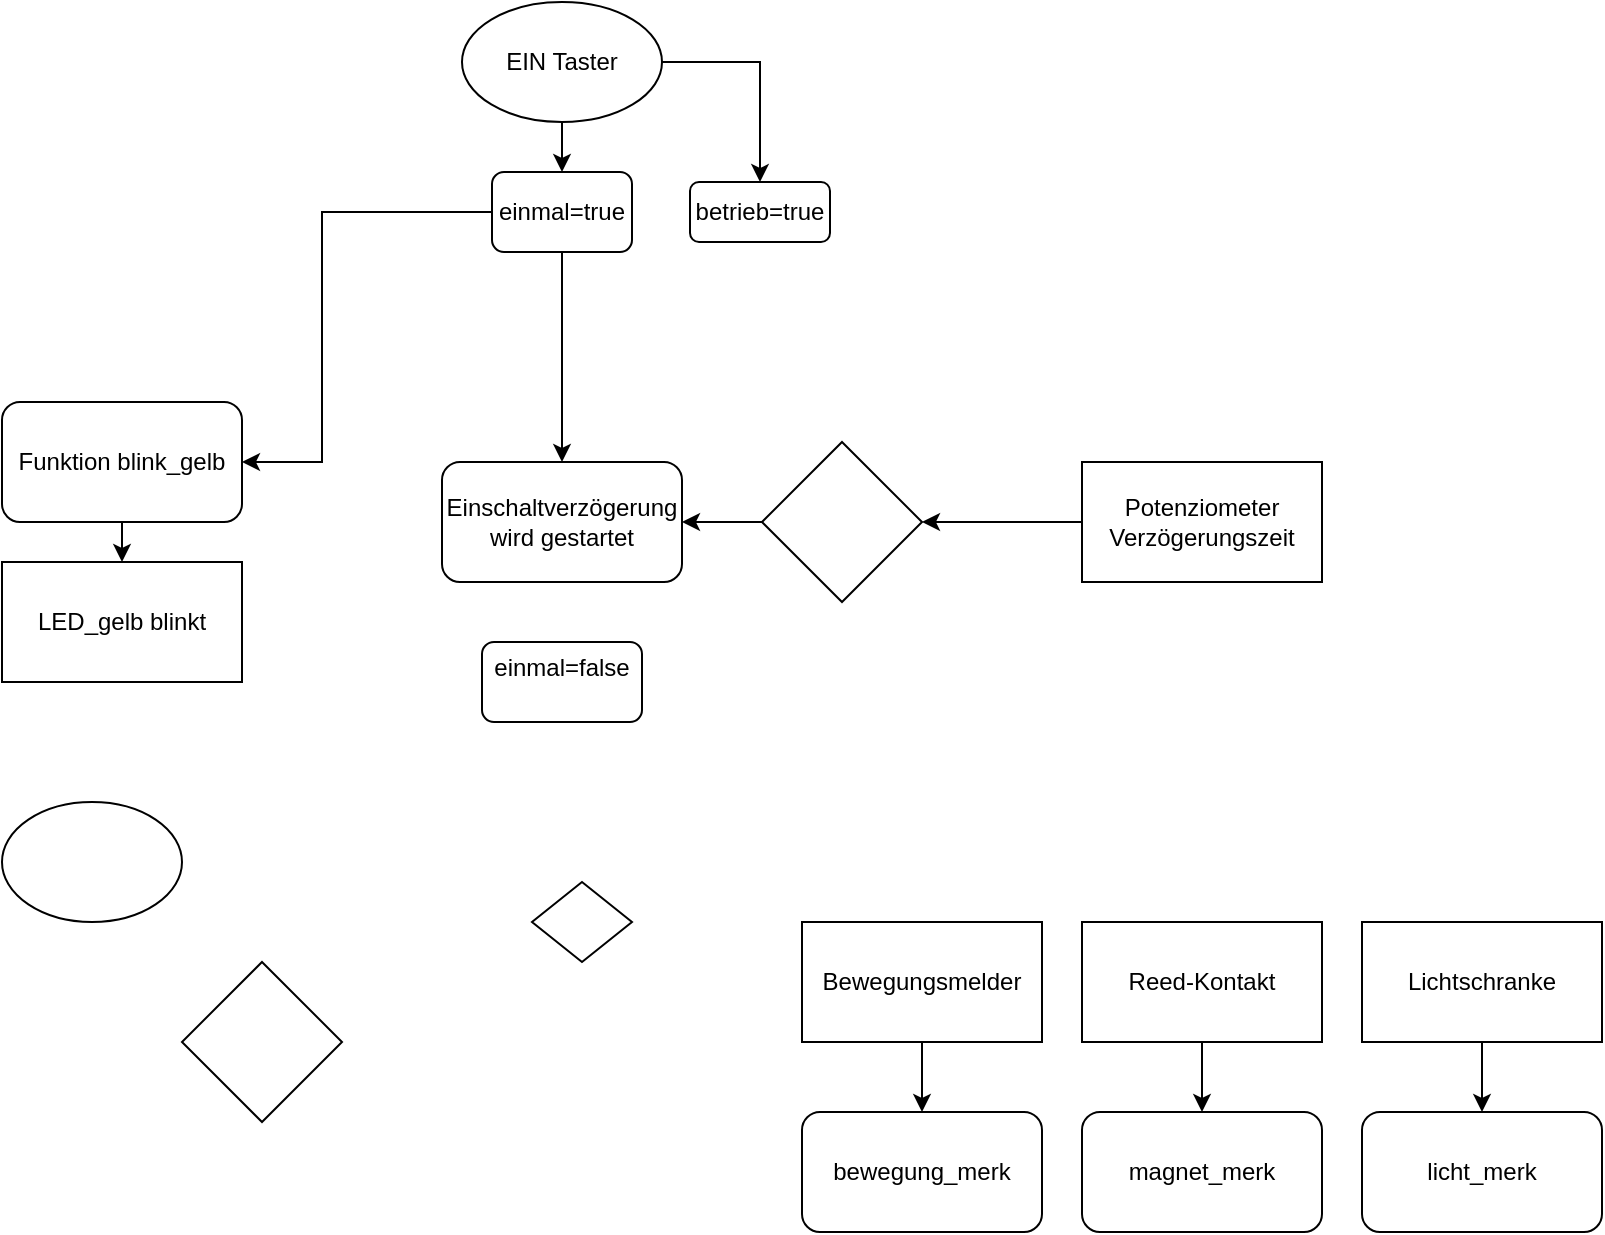 <mxfile version="21.5.0" type="github">
  <diagram name="Seite-1" id="TjJDQ_LDvjNo-w3dqxPU">
    <mxGraphModel dx="1434" dy="764" grid="1" gridSize="10" guides="1" tooltips="1" connect="1" arrows="1" fold="1" page="1" pageScale="1" pageWidth="827" pageHeight="1169" math="0" shadow="0">
      <root>
        <mxCell id="0" />
        <mxCell id="1" parent="0" />
        <mxCell id="J2Xaj6yvW438Az-63D8S-36" style="edgeStyle=none;rounded=0;orthogonalLoop=1;jettySize=auto;html=1;exitX=0.5;exitY=1;exitDx=0;exitDy=0;entryX=0.5;entryY=0;entryDx=0;entryDy=0;" edge="1" parent="1" source="J2Xaj6yvW438Az-63D8S-1" target="J2Xaj6yvW438Az-63D8S-2">
          <mxGeometry relative="1" as="geometry" />
        </mxCell>
        <mxCell id="J2Xaj6yvW438Az-63D8S-39" style="edgeStyle=orthogonalEdgeStyle;rounded=0;orthogonalLoop=1;jettySize=auto;html=1;exitX=1;exitY=0.5;exitDx=0;exitDy=0;entryX=0.5;entryY=0;entryDx=0;entryDy=0;" edge="1" parent="1" source="J2Xaj6yvW438Az-63D8S-1" target="J2Xaj6yvW438Az-63D8S-32">
          <mxGeometry relative="1" as="geometry" />
        </mxCell>
        <mxCell id="J2Xaj6yvW438Az-63D8S-1" value="EIN Taster" style="ellipse;whiteSpace=wrap;html=1;" vertex="1" parent="1">
          <mxGeometry x="230" width="100" height="60" as="geometry" />
        </mxCell>
        <mxCell id="J2Xaj6yvW438Az-63D8S-5" style="edgeStyle=orthogonalEdgeStyle;rounded=0;orthogonalLoop=1;jettySize=auto;html=1;exitX=0;exitY=0.5;exitDx=0;exitDy=0;entryX=1;entryY=0.5;entryDx=0;entryDy=0;" edge="1" parent="1" source="J2Xaj6yvW438Az-63D8S-2" target="J2Xaj6yvW438Az-63D8S-3">
          <mxGeometry relative="1" as="geometry">
            <Array as="points">
              <mxPoint x="160" y="230" />
            </Array>
          </mxGeometry>
        </mxCell>
        <mxCell id="J2Xaj6yvW438Az-63D8S-8" style="edgeStyle=orthogonalEdgeStyle;rounded=0;orthogonalLoop=1;jettySize=auto;html=1;exitX=0.5;exitY=1;exitDx=0;exitDy=0;entryX=0.5;entryY=0;entryDx=0;entryDy=0;" edge="1" parent="1" source="J2Xaj6yvW438Az-63D8S-2" target="J2Xaj6yvW438Az-63D8S-7">
          <mxGeometry relative="1" as="geometry" />
        </mxCell>
        <mxCell id="J2Xaj6yvW438Az-63D8S-2" value="einmal=true" style="rounded=1;whiteSpace=wrap;html=1;" vertex="1" parent="1">
          <mxGeometry x="245" y="85" width="70" height="40" as="geometry" />
        </mxCell>
        <mxCell id="J2Xaj6yvW438Az-63D8S-15" style="edgeStyle=none;rounded=0;orthogonalLoop=1;jettySize=auto;html=1;exitX=0.5;exitY=1;exitDx=0;exitDy=0;entryX=0.5;entryY=0;entryDx=0;entryDy=0;" edge="1" parent="1" source="J2Xaj6yvW438Az-63D8S-3" target="J2Xaj6yvW438Az-63D8S-14">
          <mxGeometry relative="1" as="geometry" />
        </mxCell>
        <mxCell id="J2Xaj6yvW438Az-63D8S-3" value="Funktion blink_gelb" style="rounded=1;whiteSpace=wrap;html=1;" vertex="1" parent="1">
          <mxGeometry y="200" width="120" height="60" as="geometry" />
        </mxCell>
        <mxCell id="J2Xaj6yvW438Az-63D8S-6" value="licht_merk" style="rounded=1;whiteSpace=wrap;html=1;" vertex="1" parent="1">
          <mxGeometry x="680" y="555" width="120" height="60" as="geometry" />
        </mxCell>
        <mxCell id="J2Xaj6yvW438Az-63D8S-7" value="Einschaltverzögerung wird gestartet" style="rounded=1;whiteSpace=wrap;html=1;" vertex="1" parent="1">
          <mxGeometry x="220" y="230" width="120" height="60" as="geometry" />
        </mxCell>
        <mxCell id="J2Xaj6yvW438Az-63D8S-18" style="edgeStyle=none;rounded=0;orthogonalLoop=1;jettySize=auto;html=1;exitX=0;exitY=0.5;exitDx=0;exitDy=0;entryX=1;entryY=0.5;entryDx=0;entryDy=0;" edge="1" parent="1" source="J2Xaj6yvW438Az-63D8S-9" target="J2Xaj6yvW438Az-63D8S-16">
          <mxGeometry relative="1" as="geometry" />
        </mxCell>
        <mxCell id="J2Xaj6yvW438Az-63D8S-9" value="Potenziometer Verzögerungszeit" style="rounded=0;whiteSpace=wrap;html=1;" vertex="1" parent="1">
          <mxGeometry x="540" y="230" width="120" height="60" as="geometry" />
        </mxCell>
        <mxCell id="J2Xaj6yvW438Az-63D8S-11" value="" style="ellipse;whiteSpace=wrap;html=1;" vertex="1" parent="1">
          <mxGeometry y="400" width="90" height="60" as="geometry" />
        </mxCell>
        <mxCell id="J2Xaj6yvW438Az-63D8S-12" value="" style="rhombus;whiteSpace=wrap;html=1;" vertex="1" parent="1">
          <mxGeometry x="90" y="480" width="80" height="80" as="geometry" />
        </mxCell>
        <mxCell id="J2Xaj6yvW438Az-63D8S-14" value="LED_gelb blinkt" style="rounded=0;whiteSpace=wrap;html=1;" vertex="1" parent="1">
          <mxGeometry y="280" width="120" height="60" as="geometry" />
        </mxCell>
        <mxCell id="J2Xaj6yvW438Az-63D8S-17" style="edgeStyle=none;rounded=0;orthogonalLoop=1;jettySize=auto;html=1;exitX=0;exitY=0.5;exitDx=0;exitDy=0;entryX=1;entryY=0.5;entryDx=0;entryDy=0;" edge="1" parent="1" source="J2Xaj6yvW438Az-63D8S-16" target="J2Xaj6yvW438Az-63D8S-7">
          <mxGeometry relative="1" as="geometry" />
        </mxCell>
        <mxCell id="J2Xaj6yvW438Az-63D8S-16" value="" style="rhombus;whiteSpace=wrap;html=1;" vertex="1" parent="1">
          <mxGeometry x="380" y="220" width="80" height="80" as="geometry" />
        </mxCell>
        <mxCell id="J2Xaj6yvW438Az-63D8S-19" value="bewegung_merk" style="rounded=1;whiteSpace=wrap;html=1;" vertex="1" parent="1">
          <mxGeometry x="400" y="555" width="120" height="60" as="geometry" />
        </mxCell>
        <mxCell id="J2Xaj6yvW438Az-63D8S-20" value="magnet_merk" style="rounded=1;whiteSpace=wrap;html=1;" vertex="1" parent="1">
          <mxGeometry x="540" y="555" width="120" height="60" as="geometry" />
        </mxCell>
        <mxCell id="J2Xaj6yvW438Az-63D8S-31" style="edgeStyle=none;rounded=0;orthogonalLoop=1;jettySize=auto;html=1;exitX=0.5;exitY=1;exitDx=0;exitDy=0;entryX=0.5;entryY=0;entryDx=0;entryDy=0;" edge="1" parent="1" source="J2Xaj6yvW438Az-63D8S-21" target="J2Xaj6yvW438Az-63D8S-19">
          <mxGeometry relative="1" as="geometry" />
        </mxCell>
        <mxCell id="J2Xaj6yvW438Az-63D8S-21" value="Bewegungsmelder" style="rounded=0;whiteSpace=wrap;html=1;" vertex="1" parent="1">
          <mxGeometry x="400" y="460" width="120" height="60" as="geometry" />
        </mxCell>
        <mxCell id="J2Xaj6yvW438Az-63D8S-26" style="edgeStyle=none;rounded=0;orthogonalLoop=1;jettySize=auto;html=1;exitX=0.5;exitY=1;exitDx=0;exitDy=0;entryX=0.5;entryY=0;entryDx=0;entryDy=0;" edge="1" parent="1" source="J2Xaj6yvW438Az-63D8S-22" target="J2Xaj6yvW438Az-63D8S-20">
          <mxGeometry relative="1" as="geometry" />
        </mxCell>
        <mxCell id="J2Xaj6yvW438Az-63D8S-22" value="Reed-Kontakt" style="rounded=0;whiteSpace=wrap;html=1;" vertex="1" parent="1">
          <mxGeometry x="540" y="460" width="120" height="60" as="geometry" />
        </mxCell>
        <mxCell id="J2Xaj6yvW438Az-63D8S-28" style="edgeStyle=none;rounded=0;orthogonalLoop=1;jettySize=auto;html=1;exitX=0.5;exitY=1;exitDx=0;exitDy=0;" edge="1" parent="1" source="J2Xaj6yvW438Az-63D8S-23" target="J2Xaj6yvW438Az-63D8S-6">
          <mxGeometry relative="1" as="geometry" />
        </mxCell>
        <mxCell id="J2Xaj6yvW438Az-63D8S-23" value="Lichtschranke" style="rounded=0;whiteSpace=wrap;html=1;" vertex="1" parent="1">
          <mxGeometry x="680" y="460" width="120" height="60" as="geometry" />
        </mxCell>
        <mxCell id="J2Xaj6yvW438Az-63D8S-25" value="" style="rhombus;whiteSpace=wrap;html=1;" vertex="1" parent="1">
          <mxGeometry x="265" y="440" width="50" height="40" as="geometry" />
        </mxCell>
        <mxCell id="J2Xaj6yvW438Az-63D8S-32" value="betrieb=true" style="rounded=1;whiteSpace=wrap;html=1;" vertex="1" parent="1">
          <mxGeometry x="344" y="90" width="70" height="30" as="geometry" />
        </mxCell>
        <mxCell id="J2Xaj6yvW438Az-63D8S-33" value="&lt;div&gt;einmal=false&lt;/div&gt;&lt;div&gt;&lt;br&gt;&lt;/div&gt;" style="rounded=1;whiteSpace=wrap;html=1;" vertex="1" parent="1">
          <mxGeometry x="240" y="320" width="80" height="40" as="geometry" />
        </mxCell>
      </root>
    </mxGraphModel>
  </diagram>
</mxfile>

